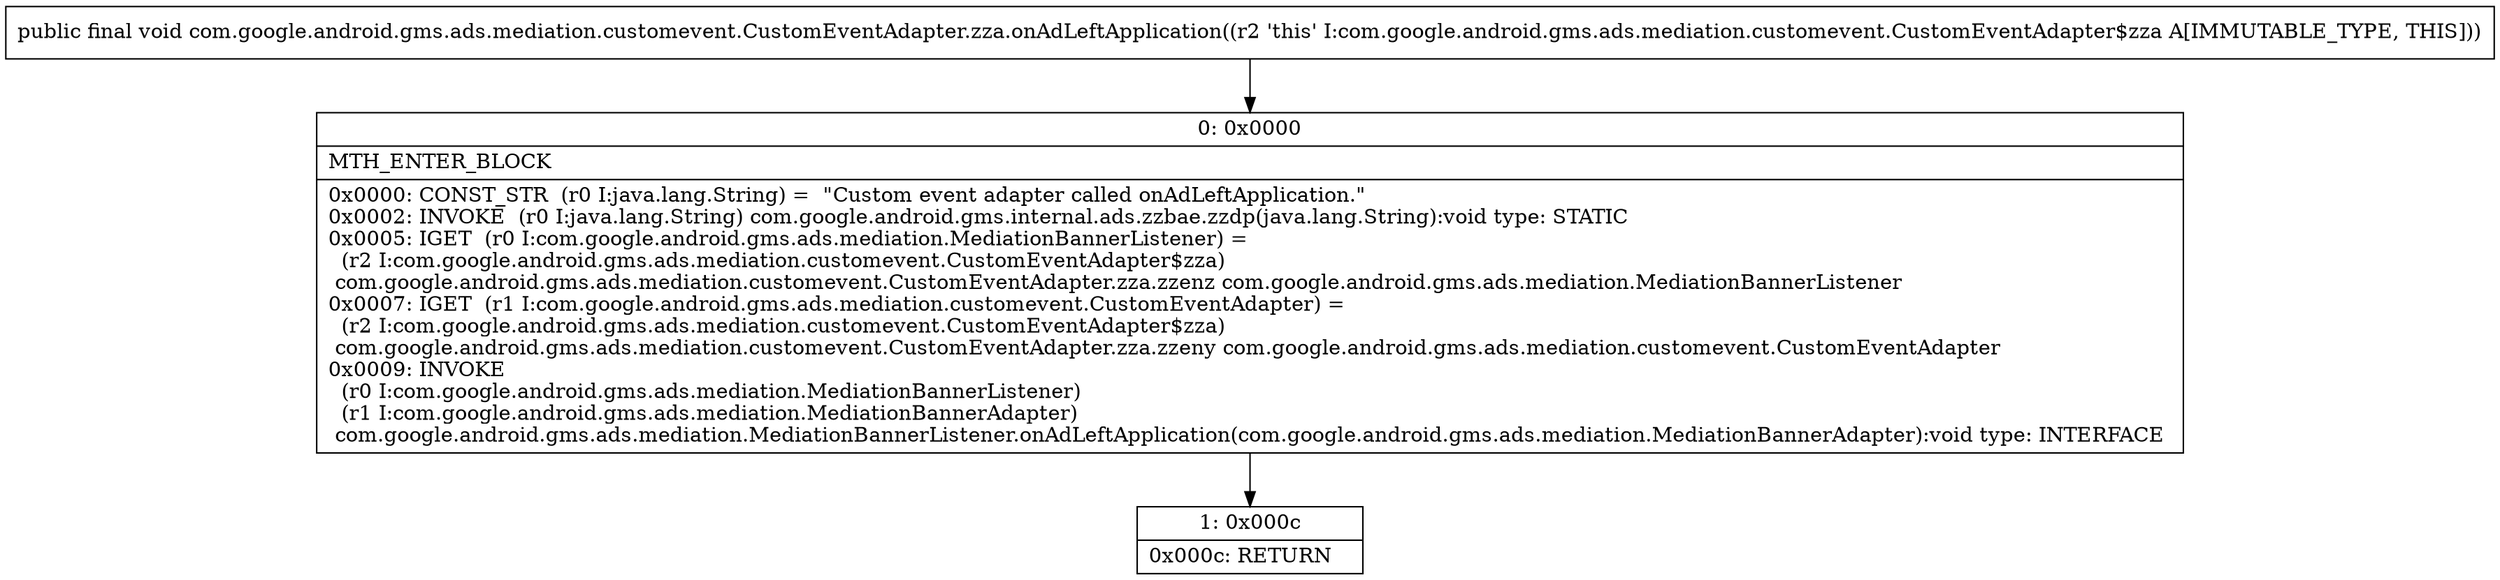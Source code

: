 digraph "CFG forcom.google.android.gms.ads.mediation.customevent.CustomEventAdapter.zza.onAdLeftApplication()V" {
Node_0 [shape=record,label="{0\:\ 0x0000|MTH_ENTER_BLOCK\l|0x0000: CONST_STR  (r0 I:java.lang.String) =  \"Custom event adapter called onAdLeftApplication.\" \l0x0002: INVOKE  (r0 I:java.lang.String) com.google.android.gms.internal.ads.zzbae.zzdp(java.lang.String):void type: STATIC \l0x0005: IGET  (r0 I:com.google.android.gms.ads.mediation.MediationBannerListener) = \l  (r2 I:com.google.android.gms.ads.mediation.customevent.CustomEventAdapter$zza)\l com.google.android.gms.ads.mediation.customevent.CustomEventAdapter.zza.zzenz com.google.android.gms.ads.mediation.MediationBannerListener \l0x0007: IGET  (r1 I:com.google.android.gms.ads.mediation.customevent.CustomEventAdapter) = \l  (r2 I:com.google.android.gms.ads.mediation.customevent.CustomEventAdapter$zza)\l com.google.android.gms.ads.mediation.customevent.CustomEventAdapter.zza.zzeny com.google.android.gms.ads.mediation.customevent.CustomEventAdapter \l0x0009: INVOKE  \l  (r0 I:com.google.android.gms.ads.mediation.MediationBannerListener)\l  (r1 I:com.google.android.gms.ads.mediation.MediationBannerAdapter)\l com.google.android.gms.ads.mediation.MediationBannerListener.onAdLeftApplication(com.google.android.gms.ads.mediation.MediationBannerAdapter):void type: INTERFACE \l}"];
Node_1 [shape=record,label="{1\:\ 0x000c|0x000c: RETURN   \l}"];
MethodNode[shape=record,label="{public final void com.google.android.gms.ads.mediation.customevent.CustomEventAdapter.zza.onAdLeftApplication((r2 'this' I:com.google.android.gms.ads.mediation.customevent.CustomEventAdapter$zza A[IMMUTABLE_TYPE, THIS])) }"];
MethodNode -> Node_0;
Node_0 -> Node_1;
}

